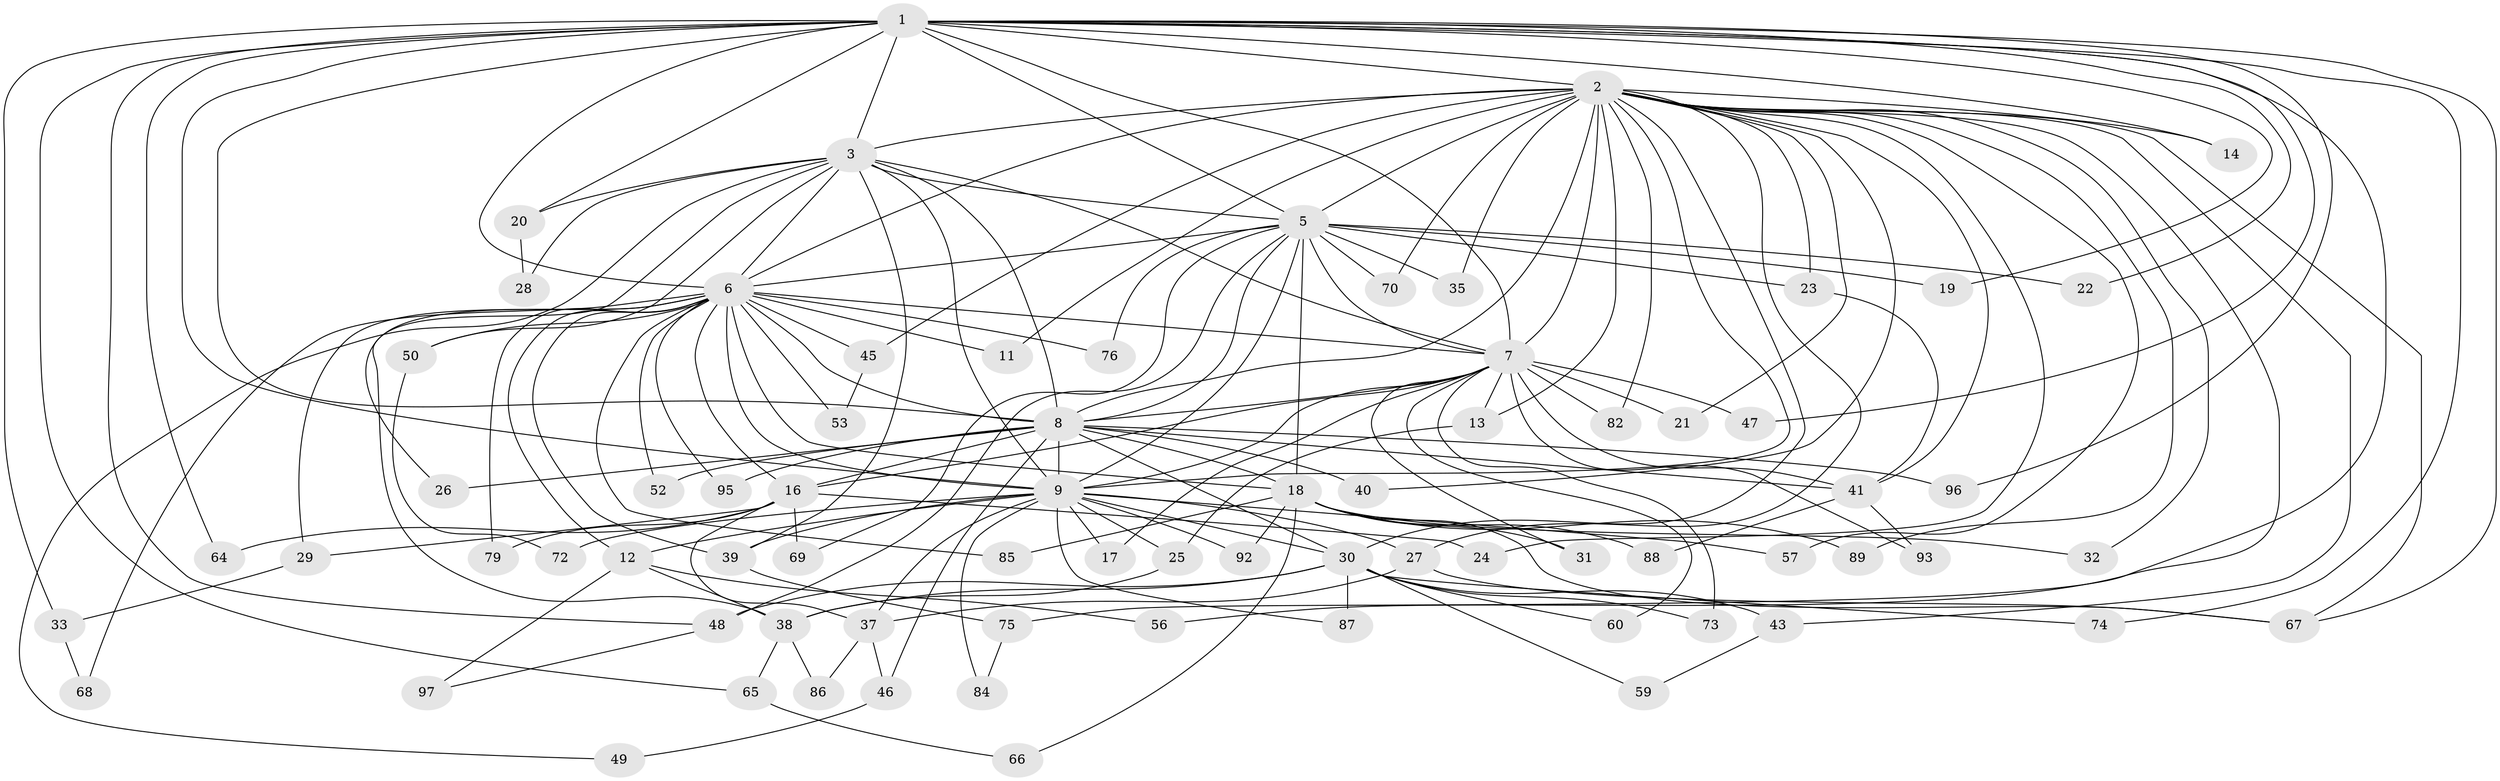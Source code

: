 // original degree distribution, {12: 0.010309278350515464, 17: 0.010309278350515464, 15: 0.010309278350515464, 19: 0.020618556701030927, 27: 0.010309278350515464, 23: 0.010309278350515464, 20: 0.010309278350515464, 22: 0.020618556701030927, 2: 0.5567010309278351, 5: 0.041237113402061855, 3: 0.1958762886597938, 4: 0.061855670103092786, 8: 0.020618556701030927, 11: 0.010309278350515464, 6: 0.010309278350515464}
// Generated by graph-tools (version 1.1) at 2025/10/02/27/25 16:10:58]
// undirected, 74 vertices, 172 edges
graph export_dot {
graph [start="1"]
  node [color=gray90,style=filled];
  1 [super="+4"];
  2 [super="+10"];
  3 [super="+15"];
  5 [super="+51"];
  6 [super="+90"];
  7 [super="+81"];
  8 [super="+71"];
  9 [super="+83"];
  11;
  12;
  13;
  14;
  16 [super="+34"];
  17;
  18 [super="+63"];
  19;
  20;
  21;
  22 [super="+36"];
  23 [super="+55"];
  24;
  25 [super="+62"];
  26;
  27 [super="+78"];
  28;
  29;
  30 [super="+54"];
  31;
  32;
  33;
  35;
  37 [super="+61"];
  38 [super="+44"];
  39 [super="+42"];
  40;
  41 [super="+58"];
  43;
  45;
  46;
  47;
  48;
  49;
  50;
  52 [super="+77"];
  53;
  56;
  57 [super="+80"];
  59;
  60;
  64;
  65;
  66;
  67 [super="+94"];
  68;
  69;
  70;
  72;
  73 [super="+91"];
  74;
  75;
  76;
  79;
  82;
  84;
  85;
  86;
  87;
  88;
  89;
  92;
  93;
  95;
  96;
  97;
  1 -- 2 [weight=4];
  1 -- 3 [weight=2];
  1 -- 5 [weight=2];
  1 -- 6 [weight=2];
  1 -- 7 [weight=2];
  1 -- 8 [weight=2];
  1 -- 9 [weight=2];
  1 -- 47;
  1 -- 67;
  1 -- 96;
  1 -- 64;
  1 -- 65;
  1 -- 74;
  1 -- 75;
  1 -- 14;
  1 -- 19;
  1 -- 20;
  1 -- 22;
  1 -- 33;
  1 -- 48;
  2 -- 3 [weight=2];
  2 -- 5 [weight=2];
  2 -- 6 [weight=2];
  2 -- 7 [weight=2];
  2 -- 8 [weight=2];
  2 -- 9 [weight=2];
  2 -- 11;
  2 -- 14;
  2 -- 23;
  2 -- 24;
  2 -- 41;
  2 -- 43;
  2 -- 70;
  2 -- 89;
  2 -- 13;
  2 -- 82;
  2 -- 21;
  2 -- 27;
  2 -- 30;
  2 -- 32;
  2 -- 35;
  2 -- 40;
  2 -- 45;
  2 -- 56;
  2 -- 57;
  2 -- 67;
  3 -- 5;
  3 -- 6 [weight=2];
  3 -- 7;
  3 -- 8 [weight=2];
  3 -- 9;
  3 -- 26;
  3 -- 28;
  3 -- 39;
  3 -- 49;
  3 -- 50;
  3 -- 20;
  5 -- 6;
  5 -- 7;
  5 -- 8;
  5 -- 9;
  5 -- 18;
  5 -- 19;
  5 -- 22 [weight=2];
  5 -- 23;
  5 -- 35;
  5 -- 69;
  5 -- 70;
  5 -- 76;
  5 -- 48;
  6 -- 7 [weight=2];
  6 -- 8;
  6 -- 9;
  6 -- 11;
  6 -- 12;
  6 -- 16;
  6 -- 29;
  6 -- 38;
  6 -- 45;
  6 -- 50;
  6 -- 52;
  6 -- 53;
  6 -- 68;
  6 -- 76;
  6 -- 79;
  6 -- 85;
  6 -- 95;
  6 -- 18;
  6 -- 39;
  7 -- 8 [weight=2];
  7 -- 9;
  7 -- 13;
  7 -- 16;
  7 -- 17;
  7 -- 21;
  7 -- 31;
  7 -- 47;
  7 -- 60;
  7 -- 73 [weight=2];
  7 -- 82;
  7 -- 93;
  7 -- 41;
  8 -- 9;
  8 -- 18;
  8 -- 26;
  8 -- 30;
  8 -- 40;
  8 -- 41;
  8 -- 46;
  8 -- 52 [weight=2];
  8 -- 95;
  8 -- 96;
  8 -- 16;
  9 -- 12;
  9 -- 17;
  9 -- 25;
  9 -- 27;
  9 -- 30;
  9 -- 39;
  9 -- 72;
  9 -- 84;
  9 -- 87;
  9 -- 92;
  9 -- 57;
  9 -- 37 [weight=2];
  12 -- 56;
  12 -- 97;
  12 -- 38;
  13 -- 25;
  16 -- 24;
  16 -- 29;
  16 -- 37;
  16 -- 64;
  16 -- 79;
  16 -- 69;
  18 -- 31;
  18 -- 32;
  18 -- 66;
  18 -- 85;
  18 -- 89;
  18 -- 67;
  18 -- 88;
  18 -- 92;
  20 -- 28;
  23 -- 41;
  25 -- 38;
  27 -- 37;
  27 -- 67;
  29 -- 33;
  30 -- 38;
  30 -- 43;
  30 -- 48;
  30 -- 59;
  30 -- 60;
  30 -- 73;
  30 -- 74;
  30 -- 87;
  33 -- 68;
  37 -- 46;
  37 -- 86;
  38 -- 65;
  38 -- 86;
  39 -- 75;
  41 -- 93;
  41 -- 88;
  43 -- 59;
  45 -- 53;
  46 -- 49;
  48 -- 97;
  50 -- 72;
  65 -- 66;
  75 -- 84;
}
